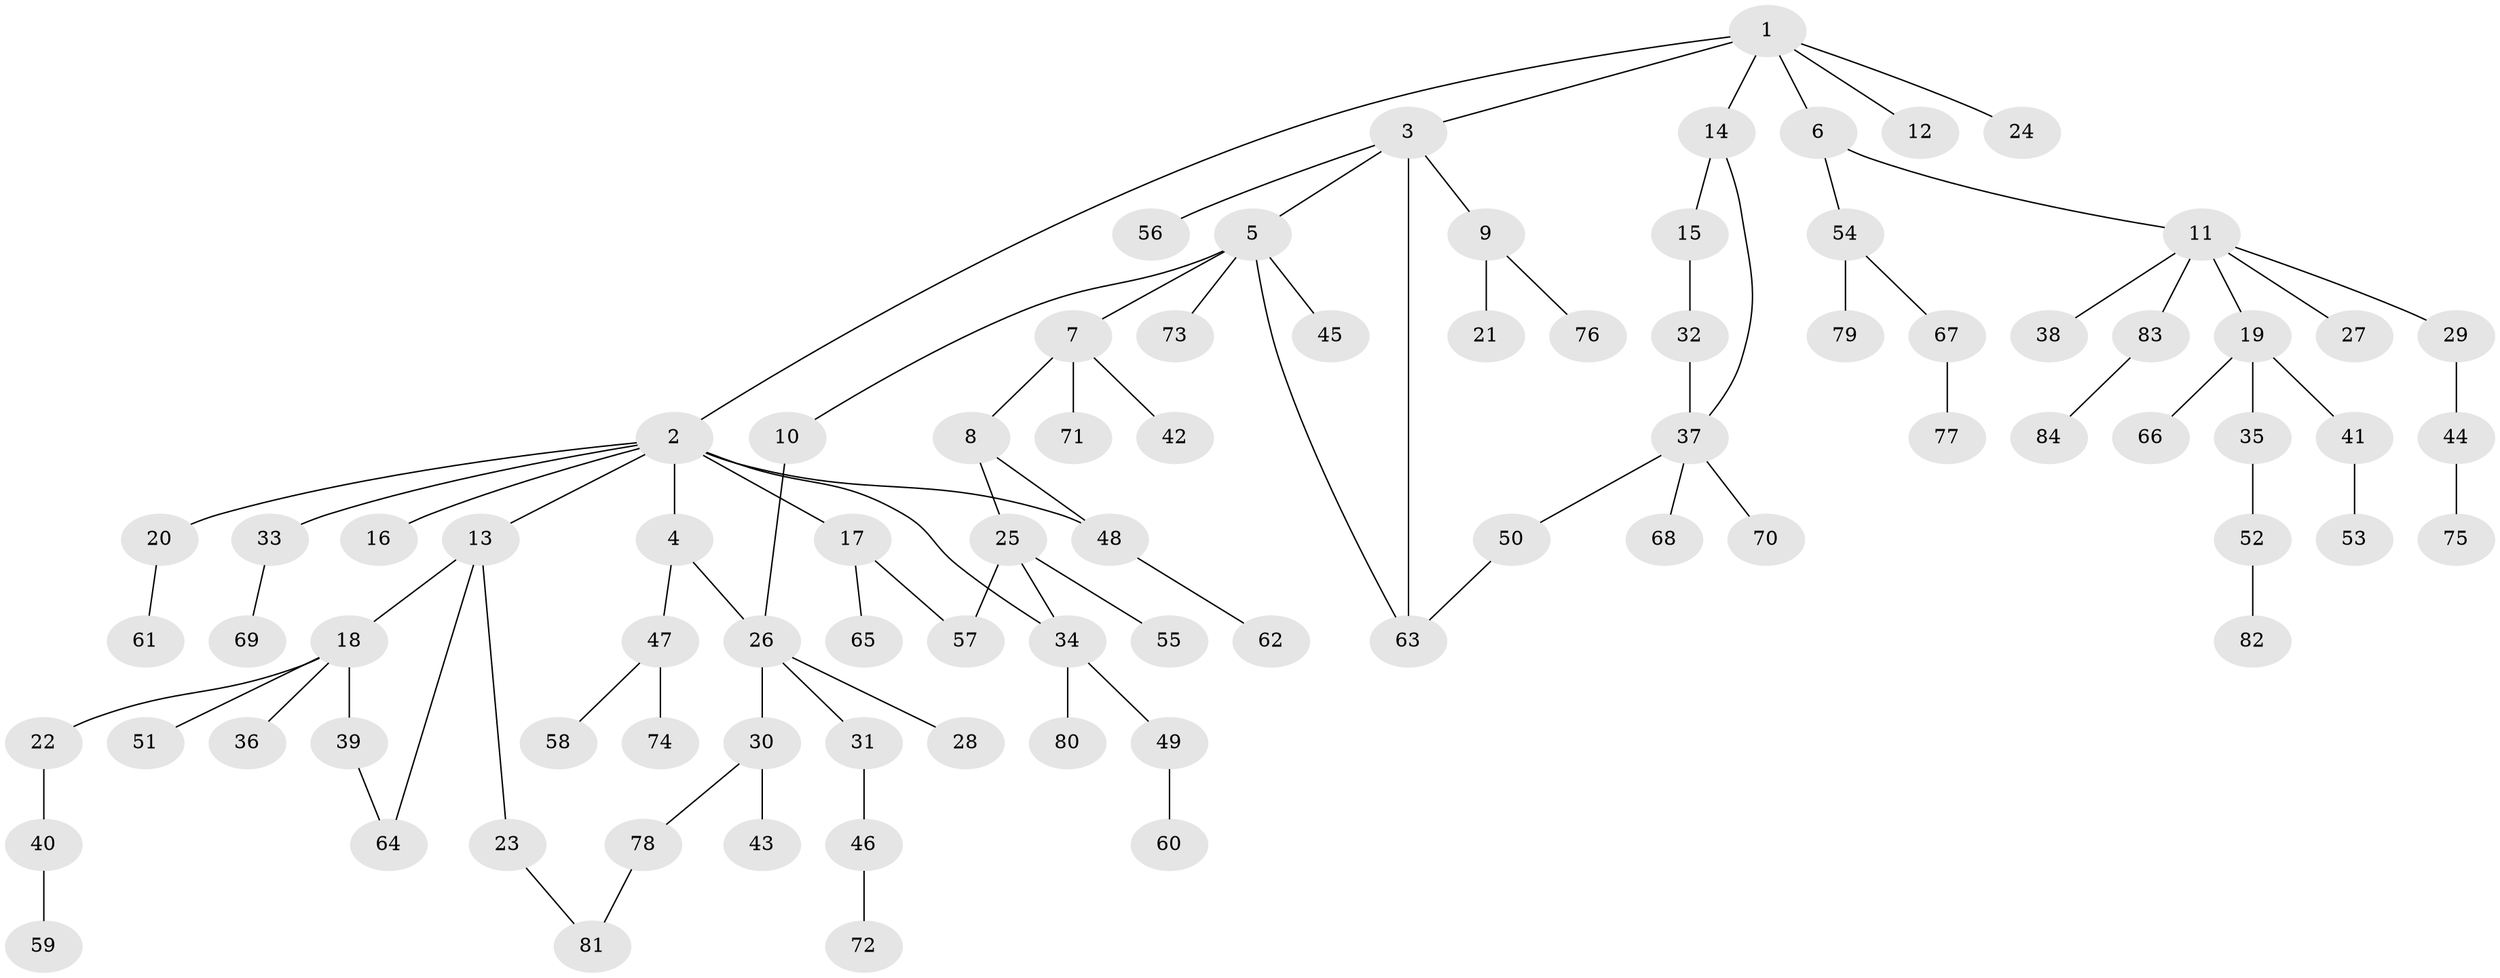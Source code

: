 // Generated by graph-tools (version 1.1) at 2025/00/03/09/25 03:00:58]
// undirected, 84 vertices, 92 edges
graph export_dot {
graph [start="1"]
  node [color=gray90,style=filled];
  1;
  2;
  3;
  4;
  5;
  6;
  7;
  8;
  9;
  10;
  11;
  12;
  13;
  14;
  15;
  16;
  17;
  18;
  19;
  20;
  21;
  22;
  23;
  24;
  25;
  26;
  27;
  28;
  29;
  30;
  31;
  32;
  33;
  34;
  35;
  36;
  37;
  38;
  39;
  40;
  41;
  42;
  43;
  44;
  45;
  46;
  47;
  48;
  49;
  50;
  51;
  52;
  53;
  54;
  55;
  56;
  57;
  58;
  59;
  60;
  61;
  62;
  63;
  64;
  65;
  66;
  67;
  68;
  69;
  70;
  71;
  72;
  73;
  74;
  75;
  76;
  77;
  78;
  79;
  80;
  81;
  82;
  83;
  84;
  1 -- 2;
  1 -- 3;
  1 -- 6;
  1 -- 12;
  1 -- 14;
  1 -- 24;
  2 -- 4;
  2 -- 13;
  2 -- 16;
  2 -- 17;
  2 -- 20;
  2 -- 33;
  2 -- 48;
  2 -- 34;
  3 -- 5;
  3 -- 9;
  3 -- 56;
  3 -- 63;
  4 -- 47;
  4 -- 26;
  5 -- 7;
  5 -- 10;
  5 -- 45;
  5 -- 73;
  5 -- 63;
  6 -- 11;
  6 -- 54;
  7 -- 8;
  7 -- 42;
  7 -- 71;
  8 -- 25;
  8 -- 48;
  9 -- 21;
  9 -- 76;
  10 -- 26;
  11 -- 19;
  11 -- 27;
  11 -- 29;
  11 -- 38;
  11 -- 83;
  13 -- 18;
  13 -- 23;
  13 -- 64;
  14 -- 15;
  14 -- 37;
  15 -- 32;
  17 -- 57;
  17 -- 65;
  18 -- 22;
  18 -- 36;
  18 -- 39;
  18 -- 51;
  19 -- 35;
  19 -- 41;
  19 -- 66;
  20 -- 61;
  22 -- 40;
  23 -- 81;
  25 -- 34;
  25 -- 55;
  25 -- 57;
  26 -- 28;
  26 -- 30;
  26 -- 31;
  29 -- 44;
  30 -- 43;
  30 -- 78;
  31 -- 46;
  32 -- 37;
  33 -- 69;
  34 -- 49;
  34 -- 80;
  35 -- 52;
  37 -- 50;
  37 -- 68;
  37 -- 70;
  39 -- 64;
  40 -- 59;
  41 -- 53;
  44 -- 75;
  46 -- 72;
  47 -- 58;
  47 -- 74;
  48 -- 62;
  49 -- 60;
  50 -- 63;
  52 -- 82;
  54 -- 67;
  54 -- 79;
  67 -- 77;
  78 -- 81;
  83 -- 84;
}

